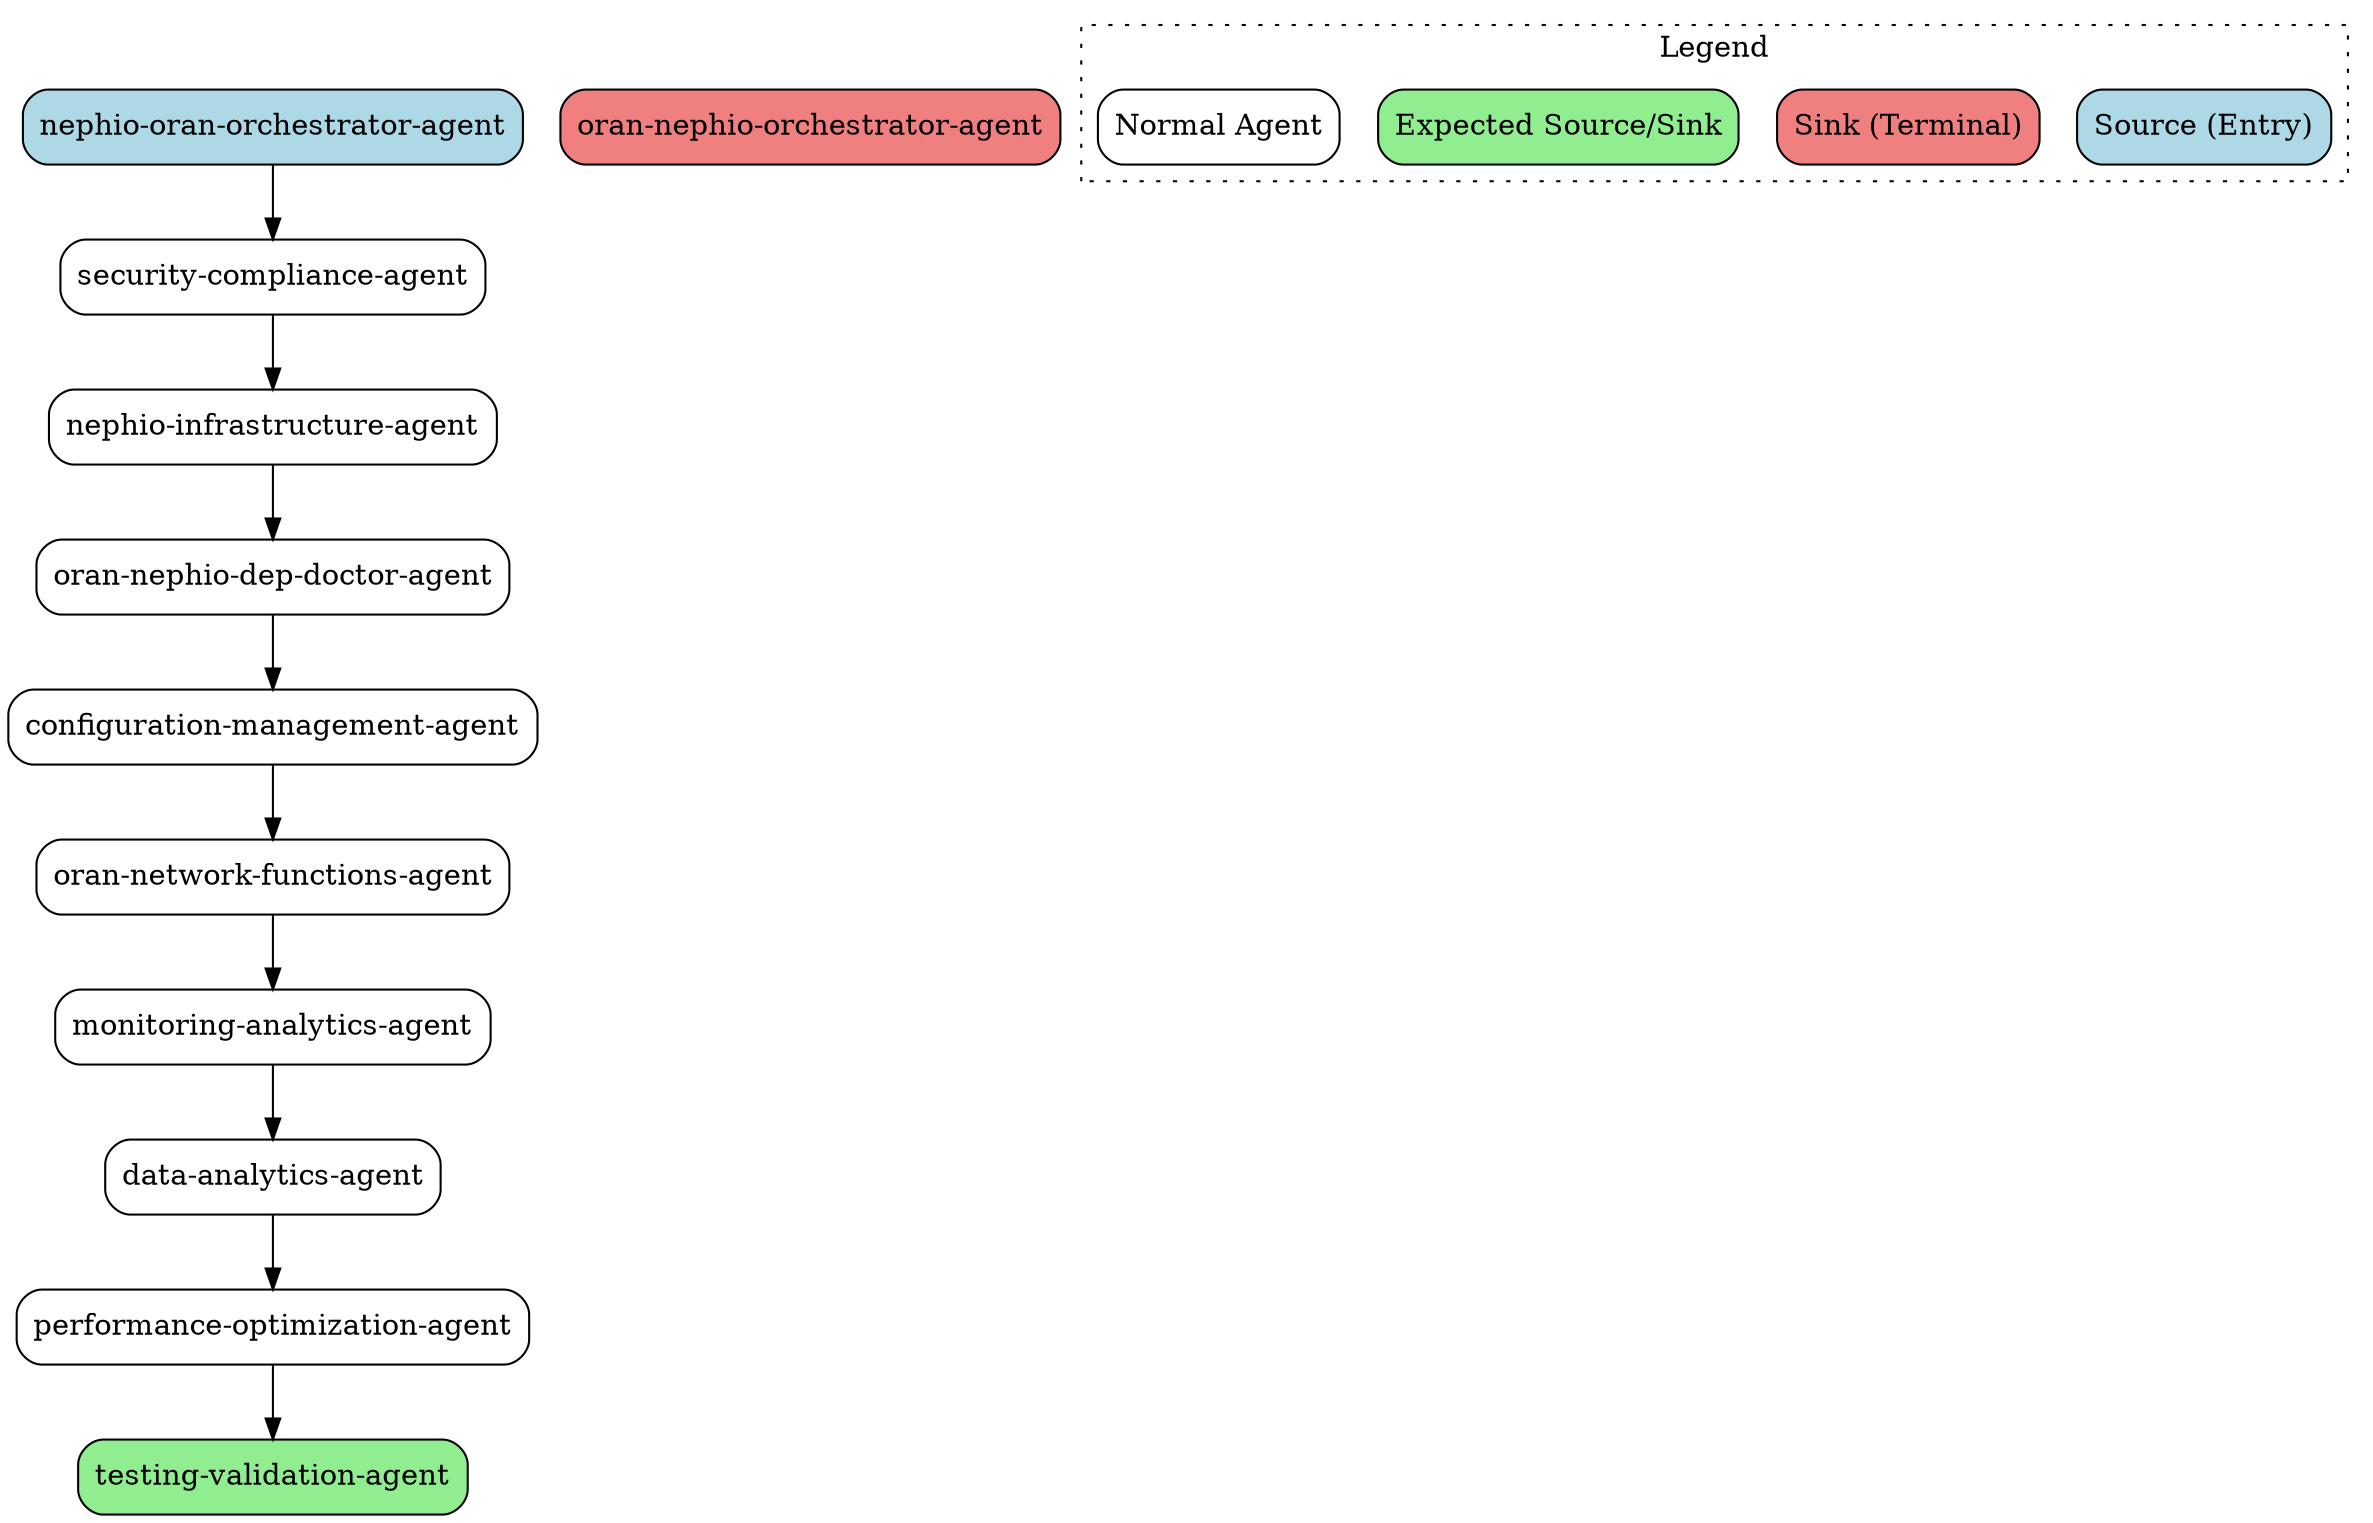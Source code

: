 digraph AgentCollaboration {
    rankdir=TB;
    node [shape=box, style=rounded];
    
    "nephio-oran-orchestrator-agent" [fillcolor=lightblue, style="rounded,filled"];
    "oran-nephio-orchestrator-agent" [fillcolor=lightblue, style="rounded,filled"];
    "oran-nephio-orchestrator-agent" [fillcolor=lightcoral, style="rounded,filled"];
    "testing-validation-agent" [fillcolor=lightgreen, style="rounded,filled"];
    "oran-nephio-dep-doctor-agent";
    "security-compliance-agent";
    "configuration-management-agent";
    "monitoring-analytics-agent";
    "nephio-infrastructure-agent";
    "oran-network-functions-agent";
    "performance-optimization-agent";
    "data-analytics-agent";
    
    "configuration-management-agent" -> "oran-network-functions-agent";
    "monitoring-analytics-agent" -> "data-analytics-agent";
    "nephio-infrastructure-agent" -> "oran-nephio-dep-doctor-agent";
    "oran-network-functions-agent" -> "monitoring-analytics-agent";
    "performance-optimization-agent" -> "testing-validation-agent";
    "data-analytics-agent" -> "performance-optimization-agent";
    "nephio-oran-orchestrator-agent" -> "security-compliance-agent";
    "oran-nephio-dep-doctor-agent" -> "configuration-management-agent";
    "security-compliance-agent" -> "nephio-infrastructure-agent";
    
    subgraph cluster_legend {
        label="Legend";
        style=dotted;
        "Source (Entry)" [fillcolor=lightblue, style="rounded,filled"];
        "Sink (Terminal)" [fillcolor=lightcoral, style="rounded,filled"];
        "Expected Source/Sink" [fillcolor=lightgreen, style="rounded,filled"];
        "Normal Agent" [style=rounded];
    }
}
